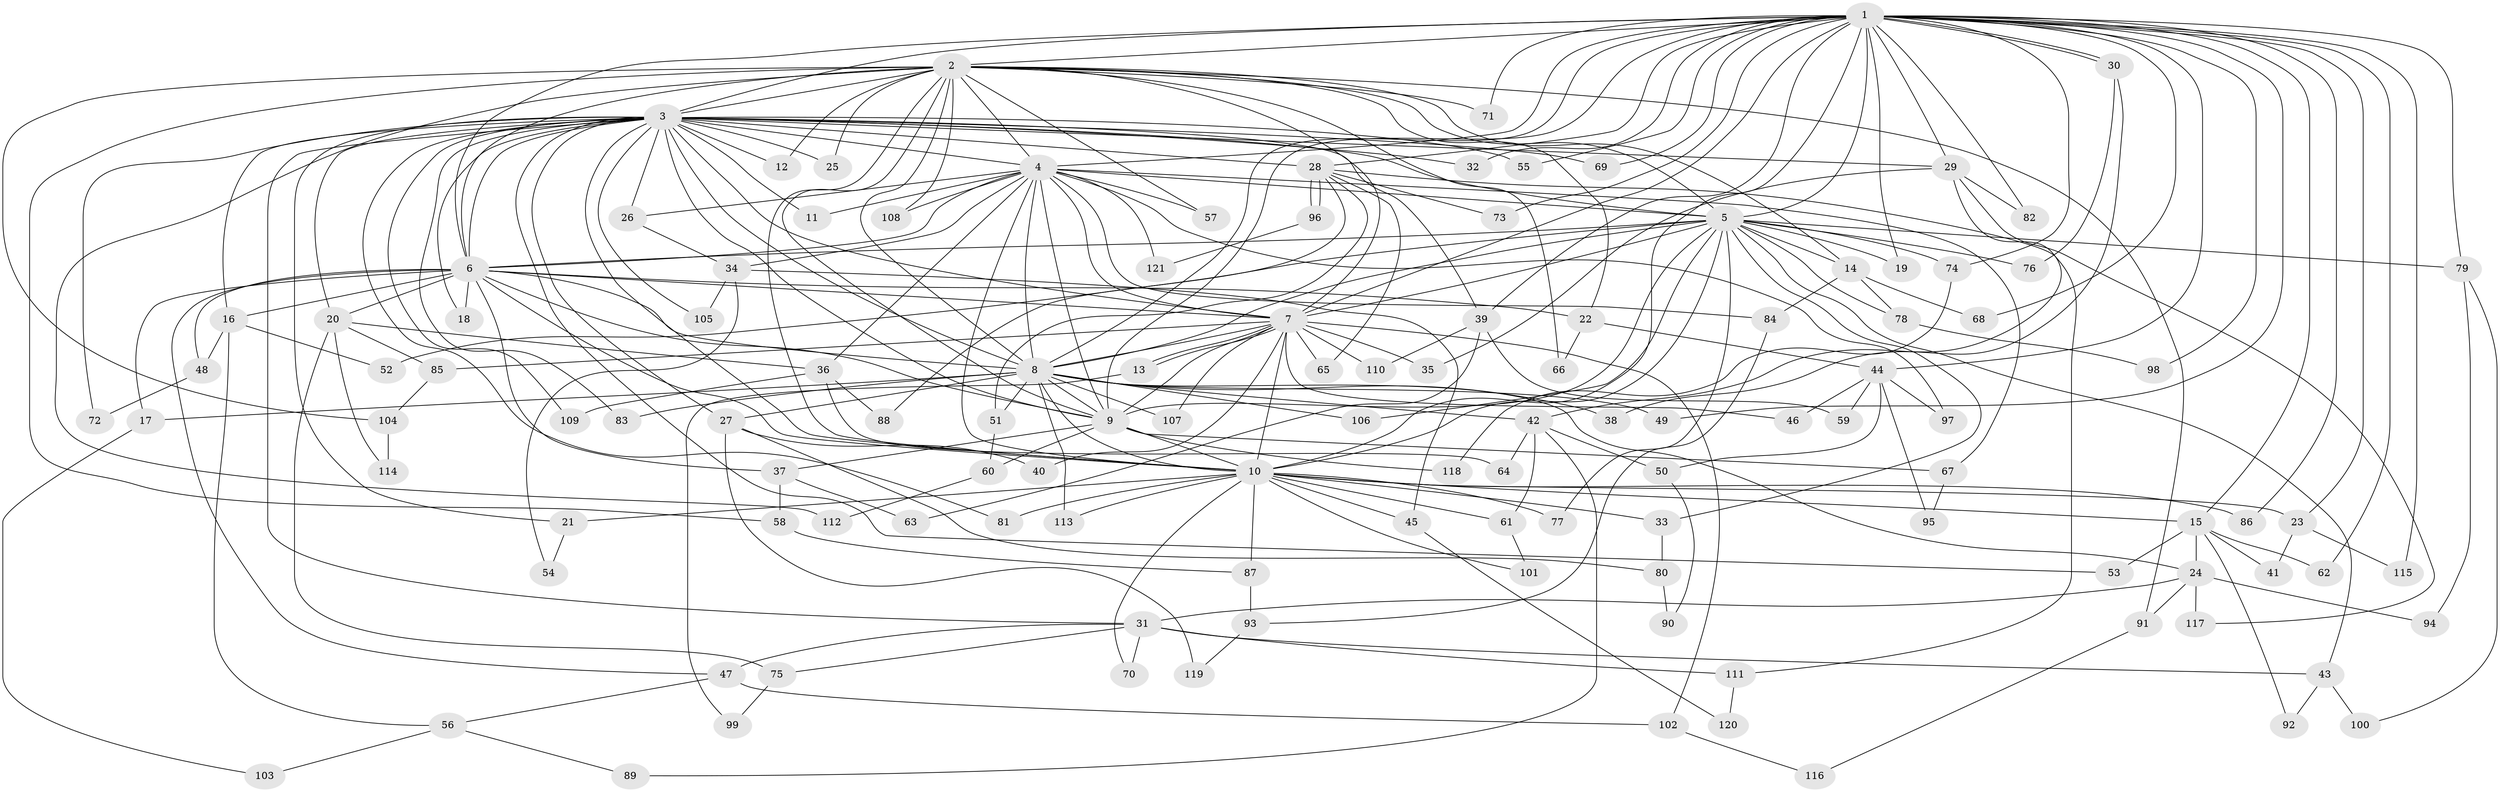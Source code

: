 // coarse degree distribution, {19: 0.05555555555555555, 21: 0.027777777777777776, 14: 0.05555555555555555, 13: 0.027777777777777776, 2: 0.3333333333333333, 4: 0.05555555555555555, 6: 0.027777777777777776, 3: 0.1388888888888889, 7: 0.027777777777777776, 12: 0.027777777777777776, 5: 0.08333333333333333, 8: 0.05555555555555555, 1: 0.08333333333333333}
// Generated by graph-tools (version 1.1) at 2025/17/03/04/25 18:17:19]
// undirected, 121 vertices, 267 edges
graph export_dot {
graph [start="1"]
  node [color=gray90,style=filled];
  1;
  2;
  3;
  4;
  5;
  6;
  7;
  8;
  9;
  10;
  11;
  12;
  13;
  14;
  15;
  16;
  17;
  18;
  19;
  20;
  21;
  22;
  23;
  24;
  25;
  26;
  27;
  28;
  29;
  30;
  31;
  32;
  33;
  34;
  35;
  36;
  37;
  38;
  39;
  40;
  41;
  42;
  43;
  44;
  45;
  46;
  47;
  48;
  49;
  50;
  51;
  52;
  53;
  54;
  55;
  56;
  57;
  58;
  59;
  60;
  61;
  62;
  63;
  64;
  65;
  66;
  67;
  68;
  69;
  70;
  71;
  72;
  73;
  74;
  75;
  76;
  77;
  78;
  79;
  80;
  81;
  82;
  83;
  84;
  85;
  86;
  87;
  88;
  89;
  90;
  91;
  92;
  93;
  94;
  95;
  96;
  97;
  98;
  99;
  100;
  101;
  102;
  103;
  104;
  105;
  106;
  107;
  108;
  109;
  110;
  111;
  112;
  113;
  114;
  115;
  116;
  117;
  118;
  119;
  120;
  121;
  1 -- 2;
  1 -- 3;
  1 -- 4;
  1 -- 5;
  1 -- 6;
  1 -- 7;
  1 -- 8;
  1 -- 9;
  1 -- 10;
  1 -- 15;
  1 -- 19;
  1 -- 23;
  1 -- 28;
  1 -- 29;
  1 -- 30;
  1 -- 30;
  1 -- 32;
  1 -- 39;
  1 -- 44;
  1 -- 49;
  1 -- 55;
  1 -- 62;
  1 -- 68;
  1 -- 69;
  1 -- 71;
  1 -- 73;
  1 -- 74;
  1 -- 79;
  1 -- 82;
  1 -- 86;
  1 -- 98;
  1 -- 115;
  2 -- 3;
  2 -- 4;
  2 -- 5;
  2 -- 6;
  2 -- 7;
  2 -- 8;
  2 -- 9;
  2 -- 10;
  2 -- 12;
  2 -- 14;
  2 -- 22;
  2 -- 25;
  2 -- 57;
  2 -- 58;
  2 -- 66;
  2 -- 71;
  2 -- 91;
  2 -- 104;
  2 -- 108;
  2 -- 112;
  3 -- 4;
  3 -- 5;
  3 -- 6;
  3 -- 7;
  3 -- 8;
  3 -- 9;
  3 -- 10;
  3 -- 11;
  3 -- 12;
  3 -- 16;
  3 -- 18;
  3 -- 20;
  3 -- 21;
  3 -- 25;
  3 -- 26;
  3 -- 27;
  3 -- 28;
  3 -- 29;
  3 -- 31;
  3 -- 32;
  3 -- 39;
  3 -- 53;
  3 -- 55;
  3 -- 69;
  3 -- 72;
  3 -- 81;
  3 -- 83;
  3 -- 105;
  3 -- 109;
  4 -- 5;
  4 -- 6;
  4 -- 7;
  4 -- 8;
  4 -- 9;
  4 -- 10;
  4 -- 11;
  4 -- 26;
  4 -- 34;
  4 -- 36;
  4 -- 57;
  4 -- 67;
  4 -- 84;
  4 -- 97;
  4 -- 108;
  4 -- 121;
  5 -- 6;
  5 -- 7;
  5 -- 8;
  5 -- 9;
  5 -- 10;
  5 -- 14;
  5 -- 19;
  5 -- 33;
  5 -- 43;
  5 -- 52;
  5 -- 74;
  5 -- 76;
  5 -- 77;
  5 -- 78;
  5 -- 79;
  5 -- 106;
  6 -- 7;
  6 -- 8;
  6 -- 9;
  6 -- 10;
  6 -- 16;
  6 -- 17;
  6 -- 18;
  6 -- 20;
  6 -- 22;
  6 -- 37;
  6 -- 47;
  6 -- 48;
  7 -- 8;
  7 -- 9;
  7 -- 10;
  7 -- 13;
  7 -- 13;
  7 -- 35;
  7 -- 40;
  7 -- 46;
  7 -- 65;
  7 -- 85;
  7 -- 102;
  7 -- 107;
  7 -- 110;
  8 -- 9;
  8 -- 10;
  8 -- 17;
  8 -- 24;
  8 -- 27;
  8 -- 38;
  8 -- 42;
  8 -- 49;
  8 -- 51;
  8 -- 83;
  8 -- 106;
  8 -- 107;
  8 -- 113;
  9 -- 10;
  9 -- 37;
  9 -- 60;
  9 -- 67;
  9 -- 118;
  10 -- 15;
  10 -- 21;
  10 -- 23;
  10 -- 33;
  10 -- 45;
  10 -- 61;
  10 -- 70;
  10 -- 77;
  10 -- 81;
  10 -- 86;
  10 -- 87;
  10 -- 101;
  10 -- 113;
  13 -- 99;
  14 -- 68;
  14 -- 78;
  14 -- 84;
  15 -- 24;
  15 -- 41;
  15 -- 53;
  15 -- 62;
  15 -- 92;
  16 -- 48;
  16 -- 52;
  16 -- 56;
  17 -- 103;
  20 -- 36;
  20 -- 75;
  20 -- 85;
  20 -- 114;
  21 -- 54;
  22 -- 44;
  22 -- 66;
  23 -- 41;
  23 -- 115;
  24 -- 31;
  24 -- 91;
  24 -- 94;
  24 -- 117;
  26 -- 34;
  27 -- 40;
  27 -- 80;
  27 -- 119;
  28 -- 51;
  28 -- 65;
  28 -- 73;
  28 -- 88;
  28 -- 96;
  28 -- 96;
  28 -- 111;
  29 -- 35;
  29 -- 42;
  29 -- 82;
  29 -- 117;
  30 -- 38;
  30 -- 76;
  31 -- 43;
  31 -- 47;
  31 -- 70;
  31 -- 75;
  31 -- 111;
  33 -- 80;
  34 -- 45;
  34 -- 54;
  34 -- 105;
  36 -- 64;
  36 -- 88;
  36 -- 109;
  37 -- 58;
  37 -- 63;
  39 -- 59;
  39 -- 63;
  39 -- 110;
  42 -- 50;
  42 -- 61;
  42 -- 64;
  42 -- 89;
  43 -- 92;
  43 -- 100;
  44 -- 46;
  44 -- 50;
  44 -- 59;
  44 -- 95;
  44 -- 97;
  45 -- 120;
  47 -- 56;
  47 -- 102;
  48 -- 72;
  50 -- 90;
  51 -- 60;
  56 -- 89;
  56 -- 103;
  58 -- 87;
  60 -- 112;
  61 -- 101;
  67 -- 95;
  74 -- 118;
  75 -- 99;
  78 -- 98;
  79 -- 94;
  79 -- 100;
  80 -- 90;
  84 -- 93;
  85 -- 104;
  87 -- 93;
  91 -- 116;
  93 -- 119;
  96 -- 121;
  102 -- 116;
  104 -- 114;
  111 -- 120;
}
